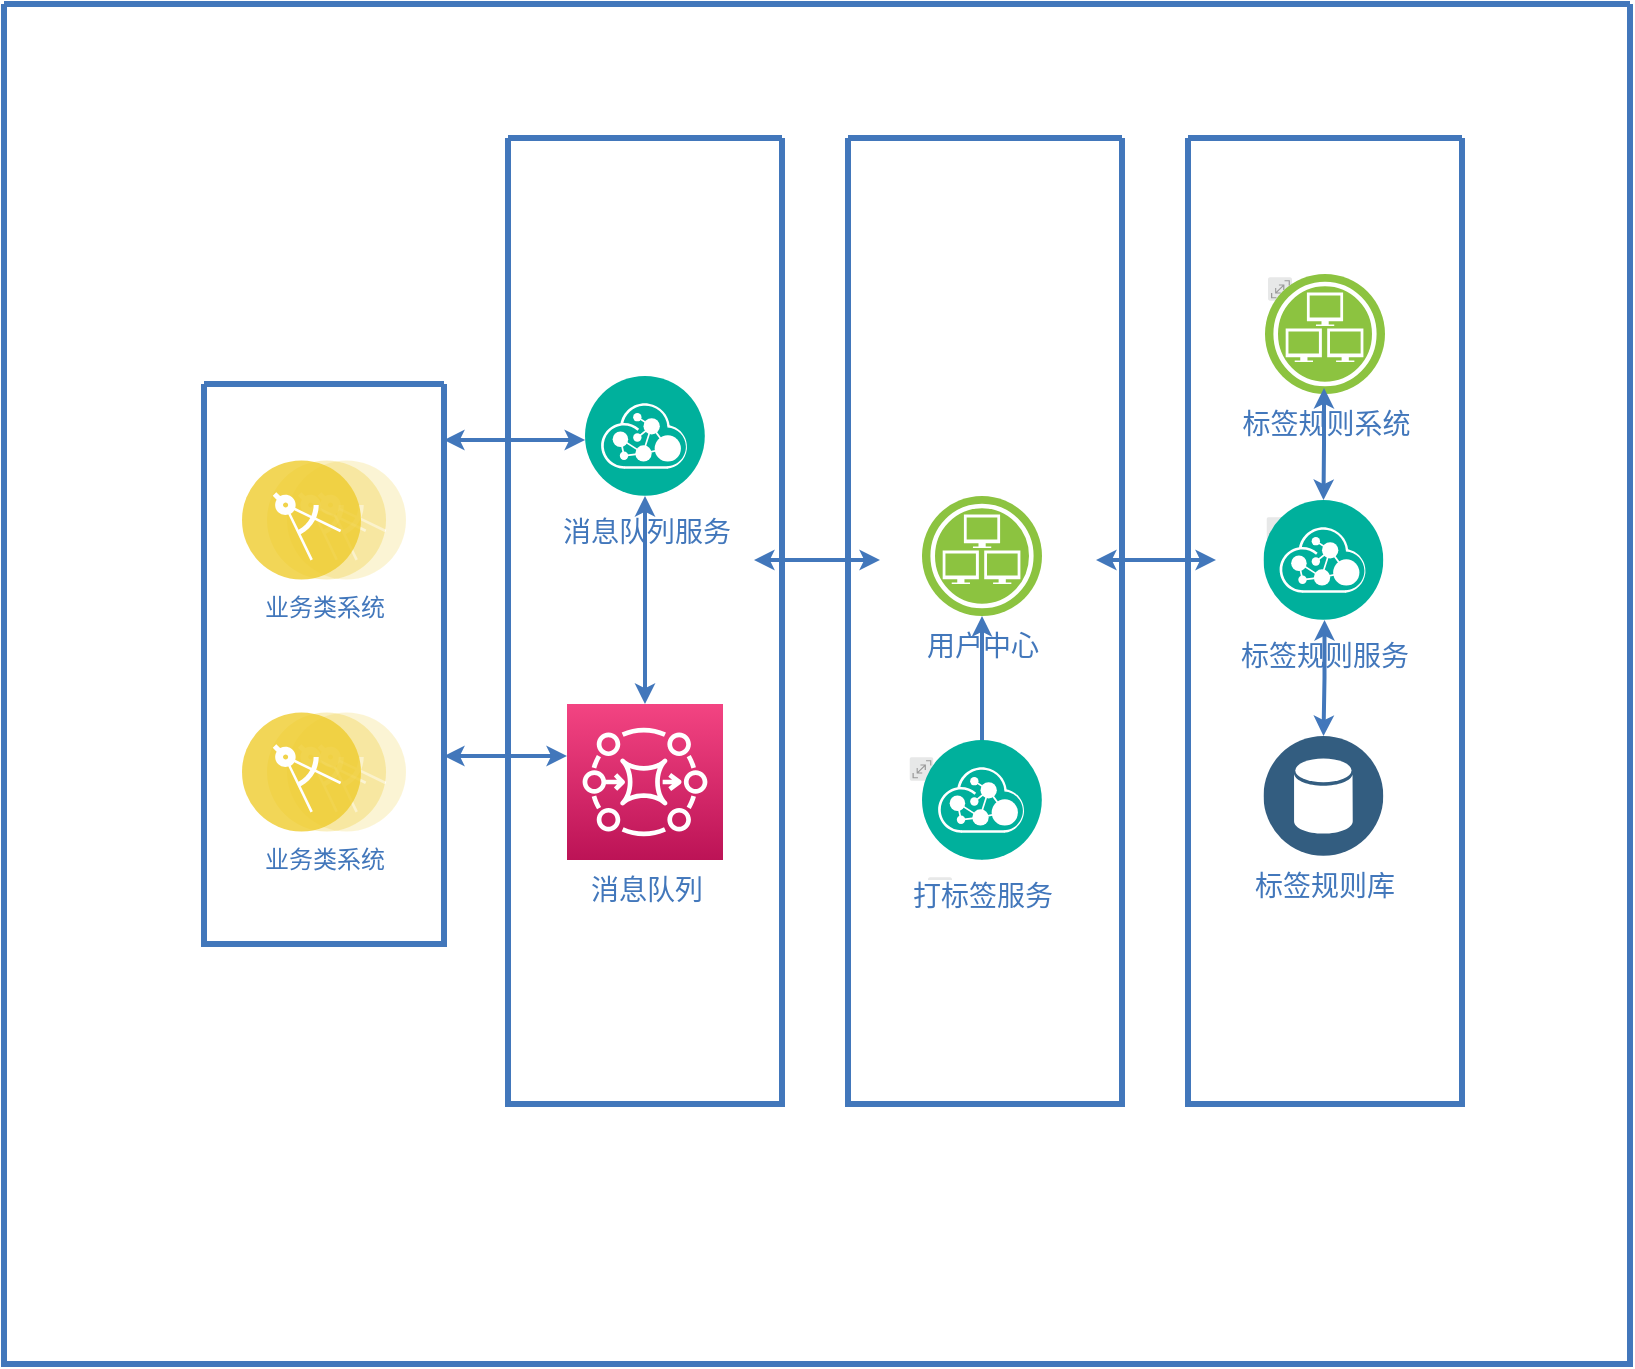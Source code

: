 <mxfile version="13.10.8" type="github">
  <diagram id="0d7cefc2-ccd6-e077-73ed-a8e48b0cddf6" name="Page-1">
    <mxGraphModel dx="1422" dy="745" grid="1" gridSize="10" guides="1" tooltips="1" connect="1" arrows="1" fold="1" page="1" pageScale="1" pageWidth="1169" pageHeight="827" background="#ffffff" math="0" shadow="0">
      <root>
        <mxCell id="0" />
        <mxCell id="1" parent="0" />
        <mxCell id="2" value="" style="swimlane;shadow=0;strokeColor=#4277BB;fillColor=#ffffff;fontColor=#4277BB;align=right;startSize=0;collapsible=0;strokeWidth=3;" parent="1" vertex="1">
          <mxGeometry x="178" y="74" width="813" height="680" as="geometry" />
        </mxCell>
        <mxCell id="105" style="edgeStyle=elbowEdgeStyle;rounded=0;elbow=vertical;html=1;labelBackgroundColor=#ffffff;startArrow=classic;startFill=1;startSize=4;endArrow=classic;endFill=1;endSize=4;jettySize=auto;orthogonalLoop=1;strokeColor=#4277BB;strokeWidth=2;fontSize=14;fontColor=#4277BB;" parent="2" source="28" target="1juNRBmNJ1_mRn5t6Ebo-106" edge="1">
          <mxGeometry relative="1" as="geometry">
            <mxPoint x="262" y="330" as="targetPoint" />
            <Array as="points">
              <mxPoint x="232" y="376" />
            </Array>
          </mxGeometry>
        </mxCell>
        <mxCell id="104" style="edgeStyle=elbowEdgeStyle;rounded=0;elbow=vertical;html=1;labelBackgroundColor=#ffffff;startArrow=classic;startFill=1;startSize=4;endArrow=classic;endFill=1;endSize=4;jettySize=auto;orthogonalLoop=1;strokeColor=#4277BB;strokeWidth=2;fontSize=14;fontColor=#4277BB;" parent="2" source="76" target="28" edge="1">
          <mxGeometry relative="1" as="geometry">
            <mxPoint x="143" y="200" as="targetPoint" />
          </mxGeometry>
        </mxCell>
        <mxCell id="28" value="" style="swimlane;shadow=0;strokeColor=#4277BB;fillColor=#ffffff;fontColor=#4277BB;align=right;startSize=0;collapsible=0;strokeWidth=3;" parent="2" vertex="1">
          <mxGeometry x="100" y="190" width="120" height="280" as="geometry" />
        </mxCell>
        <mxCell id="83" value="业务类系统" style="aspect=fixed;perimeter=ellipsePerimeter;html=1;align=center;shadow=0;dashed=0;image;image=img/lib/ibm/applications/microservice.svg;labelBackgroundColor=#ffffff;strokeColor=#666666;strokeWidth=3;fillColor=#C2952D;gradientColor=none;fontSize=12;fontColor=#4277BB;" parent="28" vertex="1">
          <mxGeometry x="19" y="38" width="82" height="60" as="geometry" />
        </mxCell>
        <mxCell id="84" value="业务类系统" style="aspect=fixed;perimeter=ellipsePerimeter;html=1;align=center;shadow=0;dashed=0;image;image=img/lib/ibm/applications/microservice.svg;labelBackgroundColor=#ffffff;strokeColor=#666666;strokeWidth=3;fillColor=#C2952D;gradientColor=none;fontSize=12;fontColor=#4277BB;" parent="28" vertex="1">
          <mxGeometry x="19" y="164" width="82" height="60" as="geometry" />
        </mxCell>
        <mxCell id="79" value="" style="swimlane;shadow=0;strokeColor=#4277BB;fillColor=#ffffff;fontColor=#4277BB;align=right;startSize=0;collapsible=0;strokeWidth=3;" parent="2" vertex="1">
          <mxGeometry x="422" y="67" width="137" height="483" as="geometry" />
        </mxCell>
        <mxCell id="99" value="" style="group;fontSize=14;fontColor=#4277BB;labelBackgroundColor=#ffffff;" parent="79" vertex="1" connectable="0">
          <mxGeometry x="40" y="368" width="57" height="60" as="geometry" />
        </mxCell>
        <mxCell id="100" value="" style="aspect=fixed;perimeter=ellipsePerimeter;html=1;align=center;shadow=0;dashed=0;image;image=img/lib/ibm/miscellaneous/scalable.svg;rounded=1;labelBackgroundColor=none;strokeColor=#666666;strokeWidth=3;fillColor=#C2952D;gradientColor=none;fontSize=14;fontColor=#4277BB;" parent="99" vertex="1">
          <mxGeometry width="12" height="15" as="geometry" />
        </mxCell>
        <mxCell id="1juNRBmNJ1_mRn5t6Ebo-135" style="edgeStyle=elbowEdgeStyle;rounded=0;elbow=vertical;html=1;labelBackgroundColor=#ffffff;startArrow=classic;startFill=1;startSize=4;endArrow=classic;endFill=1;endSize=4;jettySize=auto;orthogonalLoop=1;strokeColor=#4277BB;strokeWidth=2;fontSize=14;fontColor=#4277BB;" edge="1" parent="79">
          <mxGeometry relative="1" as="geometry">
            <mxPoint x="16" y="211" as="targetPoint" />
            <mxPoint x="-47" y="211" as="sourcePoint" />
          </mxGeometry>
        </mxCell>
        <mxCell id="1juNRBmNJ1_mRn5t6Ebo-113" value="用户中心" style="aspect=fixed;perimeter=ellipsePerimeter;html=1;align=center;shadow=0;dashed=0;image;image=img/lib/ibm/infrastructure/infrastructure_services.svg;rounded=1;labelBackgroundColor=#ffffff;strokeColor=#666666;strokeWidth=3;fillColor=#C2952D;gradientColor=none;fontSize=14;fontColor=#4277BB;" vertex="1" parent="79">
          <mxGeometry x="37" y="179" width="60" height="60" as="geometry" />
        </mxCell>
        <mxCell id="1juNRBmNJ1_mRn5t6Ebo-136" style="edgeStyle=elbowEdgeStyle;rounded=0;elbow=vertical;html=1;labelBackgroundColor=#ffffff;startArrow=classic;startFill=1;startSize=4;endArrow=classic;endFill=1;endSize=4;jettySize=auto;orthogonalLoop=1;strokeColor=#4277BB;strokeWidth=2;fontSize=14;fontColor=#4277BB;entryX=0.5;entryY=1;entryDx=0;entryDy=0;" edge="1" parent="79" source="1juNRBmNJ1_mRn5t6Ebo-113" target="1juNRBmNJ1_mRn5t6Ebo-133">
          <mxGeometry relative="1" as="geometry">
            <mxPoint x="66.75" y="139" as="sourcePoint" />
            <mxPoint x="66.5" y="195" as="targetPoint" />
            <Array as="points" />
          </mxGeometry>
        </mxCell>
        <mxCell id="1juNRBmNJ1_mRn5t6Ebo-131" value="" style="group;fontSize=14;fontColor=#4277BB;labelBackgroundColor=#ffffff;" vertex="1" connectable="0" parent="79">
          <mxGeometry x="30.75" y="308" width="58.5" height="60" as="geometry" />
        </mxCell>
        <mxCell id="1juNRBmNJ1_mRn5t6Ebo-132" value="" style="aspect=fixed;perimeter=ellipsePerimeter;html=1;align=center;shadow=0;dashed=0;image;image=img/lib/ibm/miscellaneous/scalable.svg;rounded=1;labelBackgroundColor=none;strokeColor=#666666;strokeWidth=3;fillColor=#C2952D;gradientColor=none;fontSize=14;fontColor=#4277BB;" vertex="1" parent="1juNRBmNJ1_mRn5t6Ebo-131">
          <mxGeometry width="12" height="15" as="geometry" />
        </mxCell>
        <mxCell id="1juNRBmNJ1_mRn5t6Ebo-133" value="打标签服务" style="aspect=fixed;perimeter=ellipsePerimeter;html=1;align=center;shadow=0;dashed=0;image;image=img/lib/ibm/management/api_management.svg;rounded=1;labelBackgroundColor=#ffffff;strokeColor=#666666;strokeWidth=3;fillColor=#C2952D;gradientColor=none;fontSize=14;fontColor=#4277BB;spacingTop=3;" vertex="1" parent="1juNRBmNJ1_mRn5t6Ebo-131">
          <mxGeometry x="6.25" y="-7" width="60" height="60" as="geometry" />
        </mxCell>
        <mxCell id="1juNRBmNJ1_mRn5t6Ebo-107" value="" style="swimlane;shadow=0;strokeColor=#4277BB;fillColor=#ffffff;fontColor=#4277BB;align=right;startSize=0;collapsible=0;strokeWidth=3;" vertex="1" parent="2">
          <mxGeometry x="252" y="67" width="137" height="483" as="geometry" />
        </mxCell>
        <mxCell id="1juNRBmNJ1_mRn5t6Ebo-106" value="&lt;font color=&quot;#4277bb&quot;&gt;&lt;span style=&quot;font-size: 14px ; background-color: rgb(255 , 255 , 255)&quot;&gt;消息队列&lt;br&gt;&lt;/span&gt;&lt;/font&gt;" style="outlineConnect=0;fontColor=#232F3E;gradientColor=#F34482;gradientDirection=north;fillColor=#BC1356;strokeColor=#ffffff;dashed=0;verticalLabelPosition=bottom;verticalAlign=top;align=center;html=1;fontSize=12;fontStyle=0;aspect=fixed;shape=mxgraph.aws4.resourceIcon;resIcon=mxgraph.aws4.mq;" vertex="1" parent="1juNRBmNJ1_mRn5t6Ebo-107">
          <mxGeometry x="29.5" y="283" width="78" height="78" as="geometry" />
        </mxCell>
        <mxCell id="76" value="消息队列服务" style="aspect=fixed;perimeter=ellipsePerimeter;html=1;align=center;shadow=0;dashed=0;image;image=img/lib/ibm/management/api_management.svg;rounded=1;labelBackgroundColor=#ffffff;strokeColor=#666666;strokeWidth=3;fillColor=#C2952D;gradientColor=none;fontSize=14;fontColor=#4277BB;spacingTop=3;" parent="1juNRBmNJ1_mRn5t6Ebo-107" vertex="1">
          <mxGeometry x="38.5" y="119" width="60" height="60" as="geometry" />
        </mxCell>
        <mxCell id="103" style="edgeStyle=elbowEdgeStyle;rounded=0;elbow=vertical;html=1;labelBackgroundColor=#ffffff;startArrow=classic;startFill=1;startSize=4;endArrow=classic;endFill=1;endSize=4;jettySize=auto;orthogonalLoop=1;strokeColor=#4277BB;strokeWidth=2;fontSize=14;fontColor=#4277BB;" parent="1juNRBmNJ1_mRn5t6Ebo-107" source="76" target="1juNRBmNJ1_mRn5t6Ebo-106" edge="1">
          <mxGeometry relative="1" as="geometry">
            <mxPoint x="-30" y="33" as="targetPoint" />
          </mxGeometry>
        </mxCell>
        <mxCell id="1juNRBmNJ1_mRn5t6Ebo-112" value="" style="swimlane;shadow=0;strokeColor=#4277BB;fillColor=#ffffff;fontColor=#4277BB;align=right;startSize=0;collapsible=0;strokeWidth=3;" vertex="1" parent="2">
          <mxGeometry x="592" y="67" width="137" height="483" as="geometry" />
        </mxCell>
        <mxCell id="1juNRBmNJ1_mRn5t6Ebo-115" value="标签规则库" style="aspect=fixed;perimeter=ellipsePerimeter;html=1;align=center;shadow=0;dashed=0;image;image=img/lib/ibm/data/data_services.svg;rounded=1;labelBackgroundColor=#ffffff;strokeColor=#666666;strokeWidth=3;fillColor=#C2952D;gradientColor=none;fontSize=14;fontColor=#4277BB;" vertex="1" parent="1juNRBmNJ1_mRn5t6Ebo-112">
          <mxGeometry x="37.75" y="299" width="60" height="60" as="geometry" />
        </mxCell>
        <mxCell id="1juNRBmNJ1_mRn5t6Ebo-125" value="" style="group;fontSize=14;fontColor=#4277BB;labelBackgroundColor=#ffffff;" vertex="1" connectable="0" parent="1juNRBmNJ1_mRn5t6Ebo-112">
          <mxGeometry x="39.25" y="188" width="58.5" height="60" as="geometry" />
        </mxCell>
        <mxCell id="1juNRBmNJ1_mRn5t6Ebo-126" value="" style="aspect=fixed;perimeter=ellipsePerimeter;html=1;align=center;shadow=0;dashed=0;image;image=img/lib/ibm/miscellaneous/scalable.svg;rounded=1;labelBackgroundColor=none;strokeColor=#666666;strokeWidth=3;fillColor=#C2952D;gradientColor=none;fontSize=14;fontColor=#4277BB;" vertex="1" parent="1juNRBmNJ1_mRn5t6Ebo-125">
          <mxGeometry width="12" height="15" as="geometry" />
        </mxCell>
        <mxCell id="1juNRBmNJ1_mRn5t6Ebo-127" value="标签规则服务" style="aspect=fixed;perimeter=ellipsePerimeter;html=1;align=center;shadow=0;dashed=0;image;image=img/lib/ibm/management/api_management.svg;rounded=1;labelBackgroundColor=#ffffff;strokeColor=#666666;strokeWidth=3;fillColor=#C2952D;gradientColor=none;fontSize=14;fontColor=#4277BB;spacingTop=3;" vertex="1" parent="1juNRBmNJ1_mRn5t6Ebo-125">
          <mxGeometry x="-1.5" y="-7" width="60" height="60" as="geometry" />
        </mxCell>
        <mxCell id="1juNRBmNJ1_mRn5t6Ebo-130" style="edgeStyle=elbowEdgeStyle;rounded=0;elbow=vertical;html=1;labelBackgroundColor=#ffffff;startArrow=classic;startFill=1;startSize=4;endArrow=classic;endFill=1;endSize=4;jettySize=auto;orthogonalLoop=1;strokeColor=#4277BB;strokeWidth=2;fontSize=14;fontColor=#4277BB;entryX=0.5;entryY=0;entryDx=0;entryDy=0;" edge="1" parent="1juNRBmNJ1_mRn5t6Ebo-125" target="1juNRBmNJ1_mRn5t6Ebo-115">
          <mxGeometry relative="1" as="geometry">
            <mxPoint x="29" y="53" as="sourcePoint" />
            <mxPoint x="28.75" y="109" as="targetPoint" />
          </mxGeometry>
        </mxCell>
        <mxCell id="1juNRBmNJ1_mRn5t6Ebo-121" value="标签规则系统" style="group;fontSize=14;fontColor=#4277BB;labelPosition=center;verticalLabelPosition=bottom;align=center;verticalAlign=top;labelBackgroundColor=#ffffff;rotation=0;" vertex="1" connectable="0" parent="1juNRBmNJ1_mRn5t6Ebo-112">
          <mxGeometry x="40" y="68" width="58.5" height="60" as="geometry" />
        </mxCell>
        <mxCell id="1juNRBmNJ1_mRn5t6Ebo-122" value="" style="aspect=fixed;perimeter=ellipsePerimeter;html=1;align=center;shadow=0;dashed=0;image;image=img/lib/ibm/miscellaneous/scalable.svg;rounded=1;labelBackgroundColor=none;strokeColor=#666666;strokeWidth=3;fillColor=#C2952D;gradientColor=none;fontSize=14;fontColor=#4277BB;" vertex="1" parent="1juNRBmNJ1_mRn5t6Ebo-121">
          <mxGeometry width="12" height="15" as="geometry" />
        </mxCell>
        <mxCell id="1juNRBmNJ1_mRn5t6Ebo-123" value="" style="aspect=fixed;perimeter=ellipsePerimeter;html=1;align=center;shadow=0;dashed=0;fontColor=#4277BB;labelBackgroundColor=#ffffff;fontSize=12;spacingTop=3;image;image=img/lib/ibm/infrastructure/infrastructure_services.svg;" vertex="1" parent="1juNRBmNJ1_mRn5t6Ebo-121">
          <mxGeometry x="-1.5" width="60" height="60" as="geometry" />
        </mxCell>
        <mxCell id="1juNRBmNJ1_mRn5t6Ebo-124" style="edgeStyle=elbowEdgeStyle;rounded=0;elbow=vertical;html=1;labelBackgroundColor=#ffffff;startArrow=classic;startFill=1;startSize=4;endArrow=classic;endFill=1;endSize=4;jettySize=auto;orthogonalLoop=1;strokeColor=#4277BB;strokeWidth=2;fontSize=14;fontColor=#4277BB;entryX=0.5;entryY=0;entryDx=0;entryDy=0;" edge="1" parent="1juNRBmNJ1_mRn5t6Ebo-121" target="1juNRBmNJ1_mRn5t6Ebo-127">
          <mxGeometry relative="1" as="geometry">
            <mxPoint x="28" y="57" as="sourcePoint" />
            <mxPoint x="28" y="142" as="targetPoint" />
          </mxGeometry>
        </mxCell>
        <mxCell id="1juNRBmNJ1_mRn5t6Ebo-128" style="edgeStyle=elbowEdgeStyle;rounded=0;elbow=vertical;html=1;labelBackgroundColor=#ffffff;startArrow=classic;startFill=1;startSize=4;endArrow=classic;endFill=1;endSize=4;jettySize=auto;orthogonalLoop=1;strokeColor=#4277BB;strokeWidth=2;fontSize=14;fontColor=#4277BB;" edge="1" parent="2">
          <mxGeometry relative="1" as="geometry">
            <mxPoint x="546" y="278" as="targetPoint" />
            <mxPoint x="606" y="278" as="sourcePoint" />
            <Array as="points">
              <mxPoint x="546" y="278" />
              <mxPoint x="646" y="286" />
            </Array>
          </mxGeometry>
        </mxCell>
      </root>
    </mxGraphModel>
  </diagram>
</mxfile>
